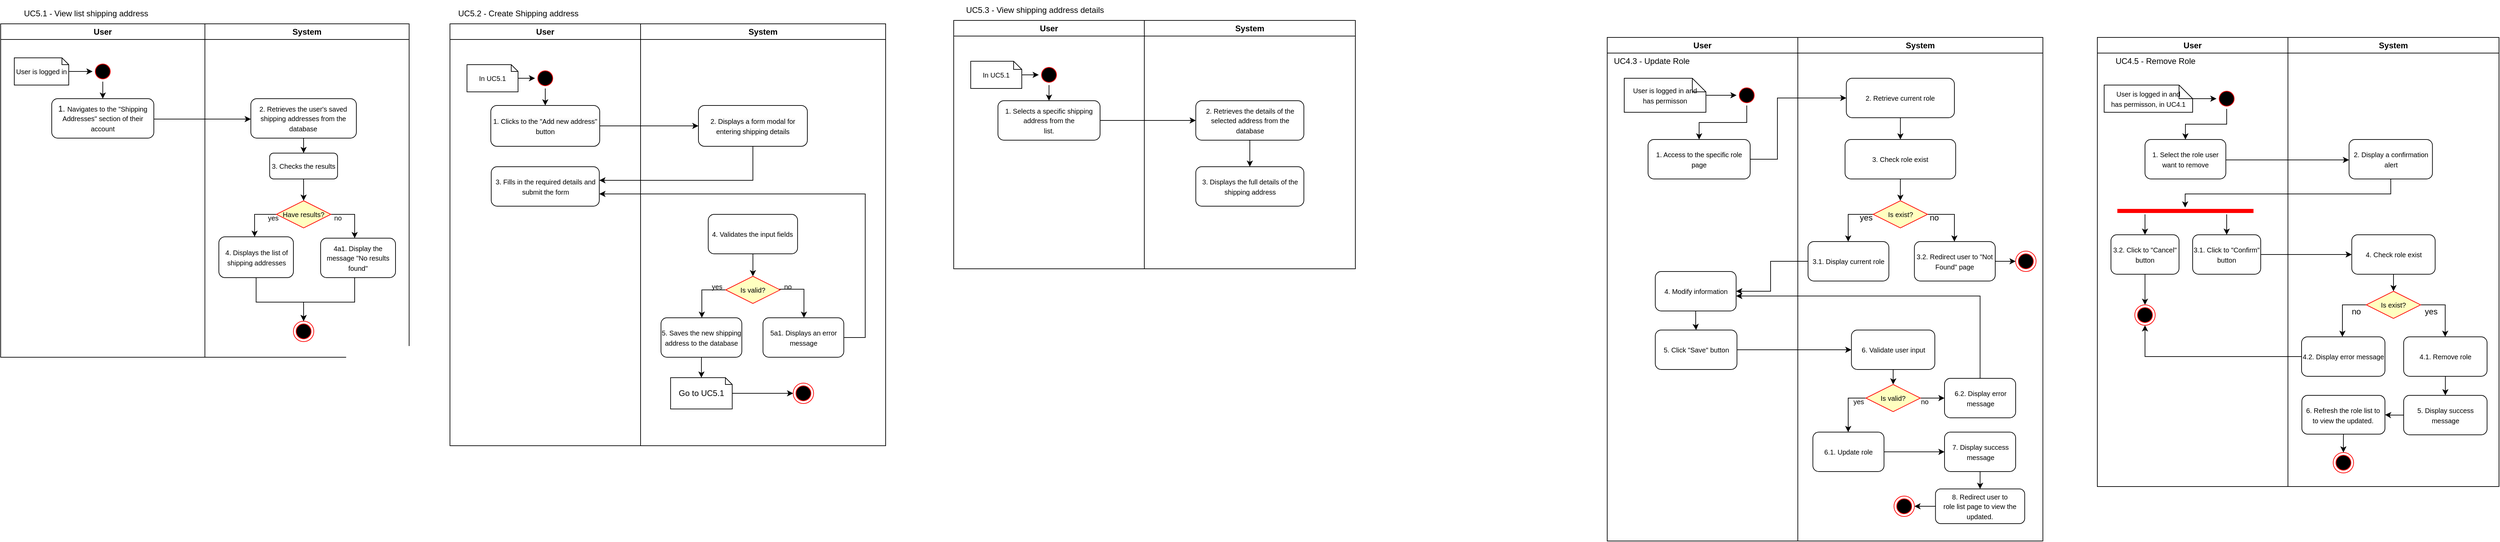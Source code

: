 <mxfile version="21.6.1" type="device">
  <diagram name="Page-1" id="e7e014a7-5840-1c2e-5031-d8a46d1fe8dd">
    <mxGraphModel dx="1727" dy="1010" grid="1" gridSize="10" guides="1" tooltips="1" connect="1" arrows="1" fold="1" page="1" pageScale="1" pageWidth="1169" pageHeight="826" background="none" math="0" shadow="0">
      <root>
        <mxCell id="0" />
        <mxCell id="1" parent="0" />
        <mxCell id="2" value="User" style="swimlane;whiteSpace=wrap;labelBackgroundColor=none;" parent="1" vertex="1">
          <mxGeometry x="20" y="40" width="300" height="490" as="geometry" />
        </mxCell>
        <mxCell id="q0-vvOxoMpotTMaAw7Id-45" value="" style="edgeStyle=orthogonalEdgeStyle;rounded=0;orthogonalLoop=1;jettySize=auto;html=1;" parent="2" source="5" target="q0-vvOxoMpotTMaAw7Id-51" edge="1">
          <mxGeometry relative="1" as="geometry">
            <mxPoint x="139.983" y="82" as="targetPoint" />
            <Array as="points" />
          </mxGeometry>
        </mxCell>
        <mxCell id="5" value="" style="ellipse;shape=startState;fillColor=#000000;strokeColor=#ff0000;" parent="2" vertex="1">
          <mxGeometry x="135" y="55" width="30" height="30" as="geometry" />
        </mxCell>
        <mxCell id="q0-vvOxoMpotTMaAw7Id-51" value="1.&amp;nbsp;&lt;span style=&quot;font-size: 10px;&quot;&gt;Navigates to the&amp;nbsp;&lt;/span&gt;&lt;span style=&quot;border-color: var(--border-color); font-size: 10px; background-color: initial; line-height: 10.7px; font-family: Arial, sans-serif;&quot;&gt;&quot;Shipping Addresses&quot;&amp;nbsp;&lt;/span&gt;&lt;span style=&quot;border-color: var(--border-color); font-size: 10px; background-color: initial; line-height: 10.7px; font-family: Arial, sans-serif;&quot;&gt;section&amp;nbsp;&lt;/span&gt;&lt;span style=&quot;border-color: var(--border-color); font-size: 10px; background-color: initial; line-height: 10.7px; font-family: Arial, sans-serif;&quot;&gt;of their account&lt;/span&gt;" style="rounded=1;whiteSpace=wrap;html=1;verticalAlign=middle;" parent="2" vertex="1">
          <mxGeometry x="75" y="110" width="150" height="58" as="geometry" />
        </mxCell>
        <mxCell id="bUwD3FaFitT1GLIlqr40-117" value="" style="edgeStyle=orthogonalEdgeStyle;rounded=0;orthogonalLoop=1;jettySize=auto;html=1;" parent="2" source="bUwD3FaFitT1GLIlqr40-116" target="5" edge="1">
          <mxGeometry relative="1" as="geometry" />
        </mxCell>
        <mxCell id="bUwD3FaFitT1GLIlqr40-116" value="&lt;font style=&quot;font-size: 10px;&quot;&gt;User is logged in&lt;/font&gt;" style="shape=note;size=10;whiteSpace=wrap;html=1;" parent="2" vertex="1">
          <mxGeometry x="20" y="50" width="80" height="40" as="geometry" />
        </mxCell>
        <mxCell id="3" value="System" style="swimlane;whiteSpace=wrap" parent="1" vertex="1">
          <mxGeometry x="320" y="40" width="300" height="490" as="geometry" />
        </mxCell>
        <mxCell id="q0-vvOxoMpotTMaAw7Id-52" value="&lt;font style=&quot;font-size: 10px;&quot;&gt;&lt;font style=&quot;font-size: 10px;&quot;&gt;2.&amp;nbsp;&lt;/font&gt;Retrieves the user&#39;s saved shipping addresses from the&lt;br/&gt;database&lt;/font&gt;" style="rounded=1;whiteSpace=wrap;html=1;verticalAlign=middle;" parent="3" vertex="1">
          <mxGeometry x="67.49" y="110" width="155" height="58" as="geometry" />
        </mxCell>
        <mxCell id="bUwD3FaFitT1GLIlqr40-51" style="edgeStyle=orthogonalEdgeStyle;rounded=0;orthogonalLoop=1;jettySize=auto;html=1;" parent="3" source="bUwD3FaFitT1GLIlqr40-50" target="21" edge="1">
          <mxGeometry relative="1" as="geometry" />
        </mxCell>
        <mxCell id="bUwD3FaFitT1GLIlqr40-50" value="&lt;font style=&quot;font-size: 10px;&quot;&gt;3. Checks the results&lt;/font&gt;" style="rounded=1;whiteSpace=wrap;html=1;verticalAlign=middle;" parent="3" vertex="1">
          <mxGeometry x="95.12" y="190" width="99.75" height="38" as="geometry" />
        </mxCell>
        <mxCell id="q0-vvOxoMpotTMaAw7Id-54" style="edgeStyle=orthogonalEdgeStyle;rounded=0;orthogonalLoop=1;jettySize=auto;html=1;" parent="3" source="q0-vvOxoMpotTMaAw7Id-52" target="bUwD3FaFitT1GLIlqr40-50" edge="1">
          <mxGeometry relative="1" as="geometry" />
        </mxCell>
        <mxCell id="bUwD3FaFitT1GLIlqr40-52" style="edgeStyle=orthogonalEdgeStyle;rounded=0;orthogonalLoop=1;jettySize=auto;html=1;" parent="3" source="21" target="q0-vvOxoMpotTMaAw7Id-57" edge="1">
          <mxGeometry relative="1" as="geometry">
            <Array as="points">
              <mxPoint x="73" y="280" />
            </Array>
          </mxGeometry>
        </mxCell>
        <mxCell id="bUwD3FaFitT1GLIlqr40-54" style="edgeStyle=orthogonalEdgeStyle;rounded=0;orthogonalLoop=1;jettySize=auto;html=1;" parent="3" source="21" target="q0-vvOxoMpotTMaAw7Id-58" edge="1">
          <mxGeometry relative="1" as="geometry">
            <Array as="points">
              <mxPoint x="220" y="280" />
            </Array>
          </mxGeometry>
        </mxCell>
        <mxCell id="21" value="Have results?" style="rhombus;fillColor=#ffffc0;strokeColor=#ff0000;whiteSpace=wrap;fontSize=10;" parent="3" vertex="1">
          <mxGeometry x="105" y="260" width="80" height="40" as="geometry" />
        </mxCell>
        <mxCell id="q0-vvOxoMpotTMaAw7Id-57" value="&lt;font style=&quot;font-size: 10px;&quot;&gt;4. D&lt;/font&gt;&lt;font style=&quot;font-size: 10px;&quot;&gt;isplays the list of shipping addresses&lt;/font&gt;" style="rounded=1;whiteSpace=wrap;html=1;verticalAlign=middle;" parent="3" vertex="1">
          <mxGeometry x="20.5" y="313" width="109.5" height="60" as="geometry" />
        </mxCell>
        <mxCell id="q0-vvOxoMpotTMaAw7Id-58" value="&lt;font style=&quot;font-size: 10px;&quot;&gt;4a1. Display the message &quot;No results found&quot;&lt;/font&gt;" style="rounded=1;whiteSpace=wrap;html=1;verticalAlign=middle;" parent="3" vertex="1">
          <mxGeometry x="170" y="315" width="110" height="58" as="geometry" />
        </mxCell>
        <mxCell id="q0-vvOxoMpotTMaAw7Id-59" value="" style="ellipse;html=1;shape=endState;fillColor=#000000;strokeColor=#ff0000;fontSize=10;" parent="3" vertex="1">
          <mxGeometry x="130" y="437" width="30" height="30" as="geometry" />
        </mxCell>
        <mxCell id="q0-vvOxoMpotTMaAw7Id-64" style="edgeStyle=orthogonalEdgeStyle;rounded=0;orthogonalLoop=1;jettySize=auto;html=1;" parent="3" source="q0-vvOxoMpotTMaAw7Id-57" target="q0-vvOxoMpotTMaAw7Id-59" edge="1">
          <mxGeometry relative="1" as="geometry">
            <Array as="points">
              <mxPoint x="75" y="409" />
              <mxPoint x="145" y="409" />
            </Array>
          </mxGeometry>
        </mxCell>
        <mxCell id="q0-vvOxoMpotTMaAw7Id-65" style="edgeStyle=orthogonalEdgeStyle;rounded=0;orthogonalLoop=1;jettySize=auto;html=1;" parent="3" source="q0-vvOxoMpotTMaAw7Id-58" target="q0-vvOxoMpotTMaAw7Id-59" edge="1">
          <mxGeometry relative="1" as="geometry">
            <Array as="points">
              <mxPoint x="220" y="409" />
              <mxPoint x="145" y="409" />
            </Array>
          </mxGeometry>
        </mxCell>
        <mxCell id="q0-vvOxoMpotTMaAw7Id-66" value="&lt;font size=&quot;1&quot;&gt;yes&lt;/font&gt;" style="text;html=1;align=center;verticalAlign=middle;resizable=0;points=[];autosize=1;strokeColor=none;fillColor=none;" parent="3" vertex="1">
          <mxGeometry x="80" y="270" width="40" height="30" as="geometry" />
        </mxCell>
        <mxCell id="q0-vvOxoMpotTMaAw7Id-67" value="&lt;font size=&quot;1&quot;&gt;no&lt;/font&gt;" style="text;html=1;align=center;verticalAlign=middle;resizable=0;points=[];autosize=1;strokeColor=none;fillColor=none;" parent="3" vertex="1">
          <mxGeometry x="180" y="270" width="30" height="30" as="geometry" />
        </mxCell>
        <mxCell id="q0-vvOxoMpotTMaAw7Id-49" style="edgeStyle=orthogonalEdgeStyle;rounded=0;orthogonalLoop=1;jettySize=auto;html=1;" parent="1" source="q0-vvOxoMpotTMaAw7Id-51" target="q0-vvOxoMpotTMaAw7Id-52" edge="1">
          <mxGeometry relative="1" as="geometry">
            <mxPoint x="244.5" y="147" as="sourcePoint" />
            <mxPoint x="396" y="171" as="targetPoint" />
            <Array as="points">
              <mxPoint x="330" y="180" />
              <mxPoint x="330" y="180" />
            </Array>
          </mxGeometry>
        </mxCell>
        <mxCell id="bUwD3FaFitT1GLIlqr40-22" value="User" style="swimlane;whiteSpace=wrap;labelBackgroundColor=none;" parent="1" vertex="1">
          <mxGeometry x="2380" y="60" width="280" height="740" as="geometry" />
        </mxCell>
        <mxCell id="bUwD3FaFitT1GLIlqr40-23" value="" style="edgeStyle=orthogonalEdgeStyle;rounded=0;orthogonalLoop=1;jettySize=auto;html=1;" parent="bUwD3FaFitT1GLIlqr40-22" source="bUwD3FaFitT1GLIlqr40-24" target="bUwD3FaFitT1GLIlqr40-25" edge="1">
          <mxGeometry relative="1" as="geometry">
            <mxPoint x="139.983" y="82" as="targetPoint" />
            <Array as="points" />
          </mxGeometry>
        </mxCell>
        <mxCell id="bUwD3FaFitT1GLIlqr40-24" value="" style="ellipse;shape=startState;fillColor=#000000;strokeColor=#ff0000;" parent="bUwD3FaFitT1GLIlqr40-22" vertex="1">
          <mxGeometry x="190" y="70" width="30" height="30" as="geometry" />
        </mxCell>
        <mxCell id="bUwD3FaFitT1GLIlqr40-25" value="&lt;span style=&quot;color: rgb(0, 0, 0); font-family: Helvetica; font-size: 10px; font-style: normal; font-variant-ligatures: normal; font-variant-caps: normal; font-weight: 400; letter-spacing: normal; orphans: 2; text-align: center; text-indent: 0px; text-transform: none; widows: 2; word-spacing: 0px; -webkit-text-stroke-width: 0px; background-color: rgb(251, 251, 251); text-decoration-thickness: initial; text-decoration-style: initial; text-decoration-color: initial; float: none; display: inline !important;&quot;&gt;1. Access to the specific role page&lt;/span&gt;" style="rounded=1;whiteSpace=wrap;html=1;verticalAlign=middle;" parent="bUwD3FaFitT1GLIlqr40-22" vertex="1">
          <mxGeometry x="60" y="150" width="150" height="58" as="geometry" />
        </mxCell>
        <mxCell id="bUwD3FaFitT1GLIlqr40-43" value="&lt;font style=&quot;font-size: 10px;&quot;&gt;5. Click &quot;Save&quot; button&lt;/font&gt;" style="rounded=1;whiteSpace=wrap;html=1;verticalAlign=middle;" parent="bUwD3FaFitT1GLIlqr40-22" vertex="1">
          <mxGeometry x="70.62" y="430" width="120" height="58" as="geometry" />
        </mxCell>
        <mxCell id="bUwD3FaFitT1GLIlqr40-112" value="UC4.3 - Update Role" style="text;html=1;align=center;verticalAlign=middle;resizable=0;points=[];autosize=1;strokeColor=none;fillColor=none;" parent="bUwD3FaFitT1GLIlqr40-22" vertex="1">
          <mxGeometry y="20" width="130" height="30" as="geometry" />
        </mxCell>
        <mxCell id="bUwD3FaFitT1GLIlqr40-113" value="" style="edgeStyle=orthogonalEdgeStyle;rounded=0;orthogonalLoop=1;jettySize=auto;html=1;" parent="bUwD3FaFitT1GLIlqr40-22" source="bUwD3FaFitT1GLIlqr40-111" target="bUwD3FaFitT1GLIlqr40-24" edge="1">
          <mxGeometry relative="1" as="geometry" />
        </mxCell>
        <mxCell id="bUwD3FaFitT1GLIlqr40-111" value="&lt;font style=&quot;font-size: 10px;&quot;&gt;User is logged in and &lt;br&gt;has permisson&lt;/font&gt;" style="shape=note;size=20;whiteSpace=wrap;html=1;" parent="bUwD3FaFitT1GLIlqr40-22" vertex="1">
          <mxGeometry x="25" y="60" width="120" height="50" as="geometry" />
        </mxCell>
        <mxCell id="bUwD3FaFitT1GLIlqr40-41" value="&lt;font style=&quot;font-size: 10px;&quot;&gt;4. Modify information&lt;/font&gt;" style="rounded=1;whiteSpace=wrap;html=1;verticalAlign=middle;" parent="bUwD3FaFitT1GLIlqr40-22" vertex="1">
          <mxGeometry x="70.62" y="344" width="118.75" height="58" as="geometry" />
        </mxCell>
        <mxCell id="bUwD3FaFitT1GLIlqr40-44" style="edgeStyle=orthogonalEdgeStyle;rounded=0;orthogonalLoop=1;jettySize=auto;html=1;" parent="bUwD3FaFitT1GLIlqr40-22" source="bUwD3FaFitT1GLIlqr40-41" target="bUwD3FaFitT1GLIlqr40-43" edge="1">
          <mxGeometry relative="1" as="geometry" />
        </mxCell>
        <mxCell id="bUwD3FaFitT1GLIlqr40-27" value="System" style="swimlane;whiteSpace=wrap" parent="1" vertex="1">
          <mxGeometry x="2660" y="60" width="360" height="740" as="geometry" />
        </mxCell>
        <mxCell id="pSkTOcKnXI5YWZAtx5D0-23" value="" style="edgeStyle=orthogonalEdgeStyle;rounded=0;orthogonalLoop=1;jettySize=auto;html=1;" parent="bUwD3FaFitT1GLIlqr40-27" source="bUwD3FaFitT1GLIlqr40-32" target="pSkTOcKnXI5YWZAtx5D0-22" edge="1">
          <mxGeometry relative="1" as="geometry" />
        </mxCell>
        <mxCell id="bUwD3FaFitT1GLIlqr40-32" value="&lt;font style=&quot;font-size: 10px;&quot;&gt;2. Retrieve current role&lt;/font&gt;" style="rounded=1;whiteSpace=wrap;html=1;verticalAlign=middle;" parent="bUwD3FaFitT1GLIlqr40-27" vertex="1">
          <mxGeometry x="71.25" y="60" width="158.75" height="58" as="geometry" />
        </mxCell>
        <mxCell id="bUwD3FaFitT1GLIlqr40-48" style="edgeStyle=orthogonalEdgeStyle;rounded=0;orthogonalLoop=1;jettySize=auto;html=1;" parent="bUwD3FaFitT1GLIlqr40-27" source="bUwD3FaFitT1GLIlqr40-45" target="bUwD3FaFitT1GLIlqr40-46" edge="1">
          <mxGeometry relative="1" as="geometry" />
        </mxCell>
        <mxCell id="bUwD3FaFitT1GLIlqr40-45" value="&lt;font style=&quot;font-size: 10px;&quot;&gt;6. Validate user input&lt;/font&gt;" style="rounded=1;whiteSpace=wrap;html=1;verticalAlign=middle;" parent="bUwD3FaFitT1GLIlqr40-27" vertex="1">
          <mxGeometry x="78.75" y="430" width="122.5" height="58" as="geometry" />
        </mxCell>
        <mxCell id="pSkTOcKnXI5YWZAtx5D0-37" style="edgeStyle=orthogonalEdgeStyle;rounded=0;orthogonalLoop=1;jettySize=auto;html=1;" parent="bUwD3FaFitT1GLIlqr40-27" source="bUwD3FaFitT1GLIlqr40-46" target="bUwD3FaFitT1GLIlqr40-49" edge="1">
          <mxGeometry relative="1" as="geometry">
            <Array as="points">
              <mxPoint x="74" y="530" />
            </Array>
          </mxGeometry>
        </mxCell>
        <mxCell id="pSkTOcKnXI5YWZAtx5D0-38" style="edgeStyle=orthogonalEdgeStyle;rounded=0;orthogonalLoop=1;jettySize=auto;html=1;" parent="bUwD3FaFitT1GLIlqr40-27" source="bUwD3FaFitT1GLIlqr40-46" target="bUwD3FaFitT1GLIlqr40-56" edge="1">
          <mxGeometry relative="1" as="geometry">
            <Array as="points">
              <mxPoint x="217" y="530" />
            </Array>
          </mxGeometry>
        </mxCell>
        <mxCell id="bUwD3FaFitT1GLIlqr40-46" value="Is valid?" style="rhombus;fillColor=#ffffc0;strokeColor=#ff0000;whiteSpace=wrap;fontSize=10;" parent="bUwD3FaFitT1GLIlqr40-27" vertex="1">
          <mxGeometry x="100" y="510" width="80" height="40" as="geometry" />
        </mxCell>
        <mxCell id="bUwD3FaFitT1GLIlqr40-61" style="edgeStyle=orthogonalEdgeStyle;rounded=0;orthogonalLoop=1;jettySize=auto;html=1;" parent="bUwD3FaFitT1GLIlqr40-27" source="bUwD3FaFitT1GLIlqr40-49" target="bUwD3FaFitT1GLIlqr40-60" edge="1">
          <mxGeometry relative="1" as="geometry" />
        </mxCell>
        <mxCell id="bUwD3FaFitT1GLIlqr40-49" value="&lt;font style=&quot;font-size: 10px;&quot;&gt;6.1. Update role&lt;/font&gt;" style="rounded=1;whiteSpace=wrap;html=1;verticalAlign=middle;" parent="bUwD3FaFitT1GLIlqr40-27" vertex="1">
          <mxGeometry x="22.12" y="580" width="104.5" height="58" as="geometry" />
        </mxCell>
        <mxCell id="bUwD3FaFitT1GLIlqr40-56" value="&lt;font style=&quot;font-size: 10px;&quot;&gt;6.2. Display error message&lt;/font&gt;" style="rounded=1;whiteSpace=wrap;html=1;verticalAlign=middle;" parent="bUwD3FaFitT1GLIlqr40-27" vertex="1">
          <mxGeometry x="215.5" y="501" width="104.5" height="58" as="geometry" />
        </mxCell>
        <mxCell id="iPqSwQI-IjeFykvfGZ3u-22" style="edgeStyle=orthogonalEdgeStyle;rounded=0;orthogonalLoop=1;jettySize=auto;html=1;" parent="bUwD3FaFitT1GLIlqr40-27" source="bUwD3FaFitT1GLIlqr40-60" target="o9m2JSJ_p1T-de3YFM-d-24" edge="1">
          <mxGeometry relative="1" as="geometry" />
        </mxCell>
        <mxCell id="bUwD3FaFitT1GLIlqr40-60" value="&lt;font style=&quot;font-size: 10px;&quot;&gt;7. Display success message&lt;/font&gt;" style="rounded=1;whiteSpace=wrap;html=1;verticalAlign=middle;" parent="bUwD3FaFitT1GLIlqr40-27" vertex="1">
          <mxGeometry x="215.5" y="580" width="104.5" height="58" as="geometry" />
        </mxCell>
        <mxCell id="bUwD3FaFitT1GLIlqr40-37" value="" style="ellipse;html=1;shape=endState;fillColor=#000000;strokeColor=#ff0000;fontSize=10;" parent="bUwD3FaFitT1GLIlqr40-27" vertex="1">
          <mxGeometry x="141.25" y="674" width="30" height="30" as="geometry" />
        </mxCell>
        <mxCell id="bUwD3FaFitT1GLIlqr40-114" value="&lt;font size=&quot;1&quot;&gt;yes&lt;/font&gt;" style="text;html=1;align=center;verticalAlign=middle;resizable=0;points=[];autosize=1;strokeColor=none;fillColor=none;" parent="bUwD3FaFitT1GLIlqr40-27" vertex="1">
          <mxGeometry x="69.37" y="520" width="40" height="30" as="geometry" />
        </mxCell>
        <mxCell id="bUwD3FaFitT1GLIlqr40-115" value="&lt;font size=&quot;1&quot;&gt;no&lt;/font&gt;" style="text;html=1;align=center;verticalAlign=middle;resizable=0;points=[];autosize=1;strokeColor=none;fillColor=none;" parent="bUwD3FaFitT1GLIlqr40-27" vertex="1">
          <mxGeometry x="171.25" y="520" width="30" height="30" as="geometry" />
        </mxCell>
        <mxCell id="pSkTOcKnXI5YWZAtx5D0-27" value="" style="edgeStyle=orthogonalEdgeStyle;rounded=0;orthogonalLoop=1;jettySize=auto;html=1;" parent="bUwD3FaFitT1GLIlqr40-27" source="pSkTOcKnXI5YWZAtx5D0-22" target="pSkTOcKnXI5YWZAtx5D0-26" edge="1">
          <mxGeometry relative="1" as="geometry" />
        </mxCell>
        <mxCell id="pSkTOcKnXI5YWZAtx5D0-22" value="&lt;font style=&quot;font-size: 10px;&quot;&gt;3. Check role exist&lt;/font&gt;" style="rounded=1;whiteSpace=wrap;html=1;verticalAlign=middle;" parent="bUwD3FaFitT1GLIlqr40-27" vertex="1">
          <mxGeometry x="69.37" y="150" width="162.5" height="58" as="geometry" />
        </mxCell>
        <mxCell id="pSkTOcKnXI5YWZAtx5D0-30" style="edgeStyle=orthogonalEdgeStyle;rounded=0;orthogonalLoop=1;jettySize=auto;html=1;" parent="bUwD3FaFitT1GLIlqr40-27" source="pSkTOcKnXI5YWZAtx5D0-26" target="pSkTOcKnXI5YWZAtx5D0-28" edge="1">
          <mxGeometry relative="1" as="geometry">
            <Array as="points">
              <mxPoint x="74" y="260" />
            </Array>
          </mxGeometry>
        </mxCell>
        <mxCell id="pSkTOcKnXI5YWZAtx5D0-31" style="edgeStyle=orthogonalEdgeStyle;rounded=0;orthogonalLoop=1;jettySize=auto;html=1;" parent="bUwD3FaFitT1GLIlqr40-27" source="pSkTOcKnXI5YWZAtx5D0-26" target="pSkTOcKnXI5YWZAtx5D0-29" edge="1">
          <mxGeometry relative="1" as="geometry">
            <Array as="points">
              <mxPoint x="230" y="260" />
            </Array>
          </mxGeometry>
        </mxCell>
        <mxCell id="pSkTOcKnXI5YWZAtx5D0-26" value="Is exist?" style="rhombus;fillColor=#ffffc0;strokeColor=#ff0000;whiteSpace=wrap;fontSize=10;" parent="bUwD3FaFitT1GLIlqr40-27" vertex="1">
          <mxGeometry x="110.62" y="240" width="80" height="40" as="geometry" />
        </mxCell>
        <mxCell id="pSkTOcKnXI5YWZAtx5D0-28" value="&lt;font style=&quot;font-size: 10px;&quot;&gt;3.1. Display current role&lt;/font&gt;" style="rounded=1;whiteSpace=wrap;html=1;verticalAlign=middle;" parent="bUwD3FaFitT1GLIlqr40-27" vertex="1">
          <mxGeometry x="15" y="300" width="118.75" height="58" as="geometry" />
        </mxCell>
        <mxCell id="pSkTOcKnXI5YWZAtx5D0-40" value="" style="edgeStyle=orthogonalEdgeStyle;rounded=0;orthogonalLoop=1;jettySize=auto;html=1;" parent="bUwD3FaFitT1GLIlqr40-27" source="pSkTOcKnXI5YWZAtx5D0-29" target="pSkTOcKnXI5YWZAtx5D0-39" edge="1">
          <mxGeometry relative="1" as="geometry" />
        </mxCell>
        <mxCell id="pSkTOcKnXI5YWZAtx5D0-29" value="&lt;font style=&quot;font-size: 10px;&quot;&gt;3.2. Redirect user to &quot;Not Found&quot; page&lt;/font&gt;" style="rounded=1;whiteSpace=wrap;html=1;verticalAlign=middle;" parent="bUwD3FaFitT1GLIlqr40-27" vertex="1">
          <mxGeometry x="171.25" y="300" width="118.75" height="58" as="geometry" />
        </mxCell>
        <mxCell id="pSkTOcKnXI5YWZAtx5D0-32" value="yes" style="text;html=1;align=center;verticalAlign=middle;resizable=0;points=[];autosize=1;strokeColor=none;fillColor=none;" parent="bUwD3FaFitT1GLIlqr40-27" vertex="1">
          <mxGeometry x="79.5" y="250" width="40" height="30" as="geometry" />
        </mxCell>
        <mxCell id="pSkTOcKnXI5YWZAtx5D0-33" value="no" style="text;html=1;align=center;verticalAlign=middle;resizable=0;points=[];autosize=1;strokeColor=none;fillColor=none;" parent="bUwD3FaFitT1GLIlqr40-27" vertex="1">
          <mxGeometry x="180" y="250" width="40" height="30" as="geometry" />
        </mxCell>
        <mxCell id="pSkTOcKnXI5YWZAtx5D0-39" value="" style="ellipse;html=1;shape=endState;fillColor=#000000;strokeColor=#ff0000;fontSize=10;" parent="bUwD3FaFitT1GLIlqr40-27" vertex="1">
          <mxGeometry x="320" y="314" width="30" height="30" as="geometry" />
        </mxCell>
        <mxCell id="o9m2JSJ_p1T-de3YFM-d-25" value="" style="edgeStyle=orthogonalEdgeStyle;rounded=0;orthogonalLoop=1;jettySize=auto;html=1;" parent="bUwD3FaFitT1GLIlqr40-27" source="o9m2JSJ_p1T-de3YFM-d-24" target="bUwD3FaFitT1GLIlqr40-37" edge="1">
          <mxGeometry relative="1" as="geometry" />
        </mxCell>
        <mxCell id="o9m2JSJ_p1T-de3YFM-d-24" value="&lt;font style=&quot;font-size: 10px;&quot;&gt;8. Redirect user to&lt;br&gt;role list page to view the updated.&lt;/font&gt;" style="rounded=1;whiteSpace=wrap;html=1;verticalAlign=middle;" parent="bUwD3FaFitT1GLIlqr40-27" vertex="1">
          <mxGeometry x="202.22" y="663.5" width="131.06" height="51" as="geometry" />
        </mxCell>
        <mxCell id="bUwD3FaFitT1GLIlqr40-40" style="edgeStyle=orthogonalEdgeStyle;rounded=0;orthogonalLoop=1;jettySize=auto;html=1;" parent="1" source="bUwD3FaFitT1GLIlqr40-25" target="bUwD3FaFitT1GLIlqr40-32" edge="1">
          <mxGeometry relative="1" as="geometry">
            <mxPoint x="2584.5" y="167" as="sourcePoint" />
            <mxPoint x="2736" y="191" as="targetPoint" />
            <Array as="points">
              <mxPoint x="2630" y="239" />
              <mxPoint x="2630" y="149" />
            </Array>
          </mxGeometry>
        </mxCell>
        <mxCell id="bUwD3FaFitT1GLIlqr40-47" style="edgeStyle=orthogonalEdgeStyle;rounded=0;orthogonalLoop=1;jettySize=auto;html=1;" parent="1" source="bUwD3FaFitT1GLIlqr40-43" target="bUwD3FaFitT1GLIlqr40-45" edge="1">
          <mxGeometry relative="1" as="geometry" />
        </mxCell>
        <mxCell id="bUwD3FaFitT1GLIlqr40-59" style="edgeStyle=orthogonalEdgeStyle;rounded=0;orthogonalLoop=1;jettySize=auto;html=1;" parent="1" source="bUwD3FaFitT1GLIlqr40-56" target="bUwD3FaFitT1GLIlqr40-41" edge="1">
          <mxGeometry relative="1" as="geometry">
            <Array as="points">
              <mxPoint x="2928" y="440" />
            </Array>
          </mxGeometry>
        </mxCell>
        <mxCell id="pSkTOcKnXI5YWZAtx5D0-36" style="edgeStyle=orthogonalEdgeStyle;rounded=0;orthogonalLoop=1;jettySize=auto;html=1;" parent="1" source="pSkTOcKnXI5YWZAtx5D0-28" target="bUwD3FaFitT1GLIlqr40-41" edge="1">
          <mxGeometry relative="1" as="geometry">
            <Array as="points">
              <mxPoint x="2620" y="389" />
              <mxPoint x="2620" y="433" />
            </Array>
          </mxGeometry>
        </mxCell>
        <mxCell id="iPqSwQI-IjeFykvfGZ3u-23" value="User" style="swimlane;whiteSpace=wrap;labelBackgroundColor=none;" parent="1" vertex="1">
          <mxGeometry x="680" y="40" width="280" height="620" as="geometry" />
        </mxCell>
        <mxCell id="iPqSwQI-IjeFykvfGZ3u-24" value="" style="edgeStyle=orthogonalEdgeStyle;rounded=0;orthogonalLoop=1;jettySize=auto;html=1;" parent="iPqSwQI-IjeFykvfGZ3u-23" source="iPqSwQI-IjeFykvfGZ3u-25" target="iPqSwQI-IjeFykvfGZ3u-26" edge="1">
          <mxGeometry relative="1" as="geometry">
            <mxPoint x="139.983" y="82" as="targetPoint" />
            <Array as="points" />
          </mxGeometry>
        </mxCell>
        <mxCell id="iPqSwQI-IjeFykvfGZ3u-25" value="" style="ellipse;shape=startState;fillColor=#000000;strokeColor=#ff0000;" parent="iPqSwQI-IjeFykvfGZ3u-23" vertex="1">
          <mxGeometry x="125" y="65" width="30" height="30" as="geometry" />
        </mxCell>
        <mxCell id="iPqSwQI-IjeFykvfGZ3u-26" value="&lt;span style=&quot;color: rgb(0, 0, 0); font-family: Helvetica; font-size: 10px; font-style: normal; font-variant-ligatures: normal; font-variant-caps: normal; font-weight: 400; letter-spacing: normal; orphans: 2; text-align: center; text-indent: 0px; text-transform: none; widows: 2; word-spacing: 0px; -webkit-text-stroke-width: 0px; background-color: rgb(251, 251, 251); text-decoration-thickness: initial; text-decoration-style: initial; text-decoration-color: initial; float: none; display: inline !important;&quot;&gt;1. Clicks to the &quot;Add new address&quot; button&lt;/span&gt;" style="rounded=1;whiteSpace=wrap;html=1;verticalAlign=middle;" parent="iPqSwQI-IjeFykvfGZ3u-23" vertex="1">
          <mxGeometry x="60" y="120" width="160" height="60" as="geometry" />
        </mxCell>
        <mxCell id="iPqSwQI-IjeFykvfGZ3u-29" value="" style="edgeStyle=orthogonalEdgeStyle;rounded=0;orthogonalLoop=1;jettySize=auto;html=1;" parent="iPqSwQI-IjeFykvfGZ3u-23" source="iPqSwQI-IjeFykvfGZ3u-30" target="iPqSwQI-IjeFykvfGZ3u-25" edge="1">
          <mxGeometry relative="1" as="geometry" />
        </mxCell>
        <mxCell id="iPqSwQI-IjeFykvfGZ3u-30" value="&lt;span style=&quot;font-size: 10px;&quot;&gt;In UC5.1&lt;/span&gt;" style="shape=note;size=10;whiteSpace=wrap;html=1;" parent="iPqSwQI-IjeFykvfGZ3u-23" vertex="1">
          <mxGeometry x="25" y="60" width="75" height="40" as="geometry" />
        </mxCell>
        <mxCell id="iPqSwQI-IjeFykvfGZ3u-64" value="&lt;font style=&quot;font-size: 10px;&quot;&gt;3. Fills in the required details and submit the form&lt;/font&gt;" style="rounded=1;whiteSpace=wrap;html=1;verticalAlign=middle;" parent="iPqSwQI-IjeFykvfGZ3u-23" vertex="1">
          <mxGeometry x="60.62" y="210" width="158.75" height="58" as="geometry" />
        </mxCell>
        <mxCell id="iPqSwQI-IjeFykvfGZ3u-33" value="System" style="swimlane;whiteSpace=wrap" parent="1" vertex="1">
          <mxGeometry x="960" y="40" width="360" height="620" as="geometry" />
        </mxCell>
        <mxCell id="iPqSwQI-IjeFykvfGZ3u-49" value="" style="edgeStyle=orthogonalEdgeStyle;rounded=0;orthogonalLoop=1;jettySize=auto;html=1;" parent="iPqSwQI-IjeFykvfGZ3u-33" source="iPqSwQI-IjeFykvfGZ3u-50" target="iPqSwQI-IjeFykvfGZ3u-53" edge="1">
          <mxGeometry relative="1" as="geometry" />
        </mxCell>
        <mxCell id="iPqSwQI-IjeFykvfGZ3u-50" value="&lt;font style=&quot;font-size: 10px;&quot;&gt;4. Validates the input fields&lt;/font&gt;" style="rounded=1;whiteSpace=wrap;html=1;verticalAlign=middle;" parent="iPqSwQI-IjeFykvfGZ3u-33" vertex="1">
          <mxGeometry x="99.38" y="280" width="131.25" height="58" as="geometry" />
        </mxCell>
        <mxCell id="iPqSwQI-IjeFykvfGZ3u-70" style="edgeStyle=orthogonalEdgeStyle;rounded=0;orthogonalLoop=1;jettySize=auto;html=1;" parent="iPqSwQI-IjeFykvfGZ3u-33" source="iPqSwQI-IjeFykvfGZ3u-53" target="iPqSwQI-IjeFykvfGZ3u-54" edge="1">
          <mxGeometry relative="1" as="geometry">
            <Array as="points">
              <mxPoint x="90" y="391" />
            </Array>
          </mxGeometry>
        </mxCell>
        <mxCell id="iPqSwQI-IjeFykvfGZ3u-71" style="edgeStyle=orthogonalEdgeStyle;rounded=0;orthogonalLoop=1;jettySize=auto;html=1;" parent="iPqSwQI-IjeFykvfGZ3u-33" source="iPqSwQI-IjeFykvfGZ3u-53" target="BHnC1OhtowhQ940Z4q_H-25" edge="1">
          <mxGeometry relative="1" as="geometry">
            <Array as="points">
              <mxPoint x="240" y="390" />
            </Array>
            <mxPoint x="280" y="380" as="targetPoint" />
          </mxGeometry>
        </mxCell>
        <mxCell id="iPqSwQI-IjeFykvfGZ3u-53" value="Is valid?" style="rhombus;fillColor=#ffffc0;strokeColor=#ff0000;whiteSpace=wrap;fontSize=10;" parent="iPqSwQI-IjeFykvfGZ3u-33" vertex="1">
          <mxGeometry x="125" y="371" width="80" height="40" as="geometry" />
        </mxCell>
        <mxCell id="BHnC1OhtowhQ940Z4q_H-72" value="" style="edgeStyle=orthogonalEdgeStyle;rounded=0;orthogonalLoop=1;jettySize=auto;html=1;" edge="1" parent="iPqSwQI-IjeFykvfGZ3u-33" source="iPqSwQI-IjeFykvfGZ3u-54" target="BHnC1OhtowhQ940Z4q_H-74">
          <mxGeometry relative="1" as="geometry">
            <mxPoint x="89.375" y="530" as="targetPoint" />
          </mxGeometry>
        </mxCell>
        <mxCell id="iPqSwQI-IjeFykvfGZ3u-54" value="&lt;font style=&quot;font-size: 10px;&quot;&gt;5. Saves the new shipping address to the database&lt;/font&gt;" style="rounded=1;whiteSpace=wrap;html=1;verticalAlign=middle;" parent="iPqSwQI-IjeFykvfGZ3u-33" vertex="1">
          <mxGeometry x="30" y="432" width="118.75" height="58" as="geometry" />
        </mxCell>
        <mxCell id="iPqSwQI-IjeFykvfGZ3u-57" value="&lt;font style=&quot;font-size: 10px;&quot;&gt;yes&lt;/font&gt;" style="text;html=1;align=center;verticalAlign=middle;resizable=0;points=[];autosize=1;strokeColor=none;fillColor=none;" parent="iPqSwQI-IjeFykvfGZ3u-33" vertex="1">
          <mxGeometry x="91.62" y="371" width="40" height="30" as="geometry" />
        </mxCell>
        <mxCell id="o9m2JSJ_p1T-de3YFM-d-22" value="" style="ellipse;html=1;shape=endState;fillColor=#000000;strokeColor=#ff0000;fontSize=10;" parent="iPqSwQI-IjeFykvfGZ3u-33" vertex="1">
          <mxGeometry x="224.2" y="528" width="30" height="30" as="geometry" />
        </mxCell>
        <mxCell id="BHnC1OhtowhQ940Z4q_H-22" value="&lt;span style=&quot;color: rgb(0, 0, 0); font-family: Helvetica; font-size: 10px; font-style: normal; font-variant-ligatures: normal; font-variant-caps: normal; font-weight: 400; letter-spacing: normal; orphans: 2; text-align: center; text-indent: 0px; text-transform: none; widows: 2; word-spacing: 0px; -webkit-text-stroke-width: 0px; background-color: rgb(251, 251, 251); text-decoration-thickness: initial; text-decoration-style: initial; text-decoration-color: initial; float: none; display: inline !important;&quot;&gt;2. Displays a form modal for entering shipping details&lt;/span&gt;" style="rounded=1;whiteSpace=wrap;html=1;verticalAlign=middle;" vertex="1" parent="iPqSwQI-IjeFykvfGZ3u-33">
          <mxGeometry x="85" y="120" width="160" height="60" as="geometry" />
        </mxCell>
        <mxCell id="BHnC1OhtowhQ940Z4q_H-25" value="&lt;font style=&quot;font-size: 10px;&quot;&gt;5a1. Displays an error message&lt;/font&gt;" style="rounded=1;whiteSpace=wrap;html=1;verticalAlign=middle;" vertex="1" parent="iPqSwQI-IjeFykvfGZ3u-33">
          <mxGeometry x="179.82" y="432" width="118.75" height="58" as="geometry" />
        </mxCell>
        <mxCell id="iPqSwQI-IjeFykvfGZ3u-58" value="&lt;font style=&quot;font-size: 10px;&quot;&gt;no&lt;/font&gt;" style="text;html=1;align=center;verticalAlign=middle;resizable=0;points=[];autosize=1;strokeColor=none;fillColor=none;" parent="iPqSwQI-IjeFykvfGZ3u-33" vertex="1">
          <mxGeometry x="200.63" y="371" width="30" height="30" as="geometry" />
        </mxCell>
        <mxCell id="BHnC1OhtowhQ940Z4q_H-74" value="Go to UC5.1" style="shape=note;size=10;whiteSpace=wrap;html=1;" vertex="1" parent="iPqSwQI-IjeFykvfGZ3u-33">
          <mxGeometry x="44.11" y="520" width="90.53" height="46" as="geometry" />
        </mxCell>
        <mxCell id="BHnC1OhtowhQ940Z4q_H-73" value="" style="edgeStyle=orthogonalEdgeStyle;rounded=0;orthogonalLoop=1;jettySize=auto;html=1;" edge="1" parent="iPqSwQI-IjeFykvfGZ3u-33" source="BHnC1OhtowhQ940Z4q_H-74" target="o9m2JSJ_p1T-de3YFM-d-22">
          <mxGeometry relative="1" as="geometry">
            <mxPoint x="138.57" y="555.034" as="sourcePoint" />
          </mxGeometry>
        </mxCell>
        <mxCell id="iPqSwQI-IjeFykvfGZ3u-77" value="User" style="swimlane;whiteSpace=wrap;labelBackgroundColor=none;" parent="1" vertex="1">
          <mxGeometry x="3100" y="60" width="280" height="660" as="geometry" />
        </mxCell>
        <mxCell id="iPqSwQI-IjeFykvfGZ3u-78" value="" style="edgeStyle=orthogonalEdgeStyle;rounded=0;orthogonalLoop=1;jettySize=auto;html=1;" parent="iPqSwQI-IjeFykvfGZ3u-77" source="iPqSwQI-IjeFykvfGZ3u-79" target="iPqSwQI-IjeFykvfGZ3u-80" edge="1">
          <mxGeometry relative="1" as="geometry">
            <mxPoint x="140" y="82" as="targetPoint" />
            <Array as="points" />
          </mxGeometry>
        </mxCell>
        <mxCell id="iPqSwQI-IjeFykvfGZ3u-79" value="" style="ellipse;shape=startState;fillColor=#000000;strokeColor=#ff0000;" parent="iPqSwQI-IjeFykvfGZ3u-77" vertex="1">
          <mxGeometry x="175" y="75" width="30" height="30" as="geometry" />
        </mxCell>
        <mxCell id="iPqSwQI-IjeFykvfGZ3u-80" value="&lt;font style=&quot;font-size: 10px;&quot;&gt;1. Select the role user want to remove&lt;/font&gt;" style="rounded=1;whiteSpace=wrap;html=1;verticalAlign=middle;" parent="iPqSwQI-IjeFykvfGZ3u-77" vertex="1">
          <mxGeometry x="70" y="150" width="118.75" height="58" as="geometry" />
        </mxCell>
        <mxCell id="iPqSwQI-IjeFykvfGZ3u-81" value="" style="edgeStyle=orthogonalEdgeStyle;rounded=0;orthogonalLoop=1;jettySize=auto;html=1;" parent="iPqSwQI-IjeFykvfGZ3u-77" source="iPqSwQI-IjeFykvfGZ3u-82" target="iPqSwQI-IjeFykvfGZ3u-79" edge="1">
          <mxGeometry relative="1" as="geometry" />
        </mxCell>
        <mxCell id="iPqSwQI-IjeFykvfGZ3u-82" value="&lt;font style=&quot;font-size: 10px;&quot;&gt;User is logged in and&lt;br style=&quot;border-color: var(--border-color);&quot;&gt;has permisson, in UC4.1&lt;br&gt;&lt;/font&gt;" style="shape=note;size=20;whiteSpace=wrap;html=1;" parent="iPqSwQI-IjeFykvfGZ3u-77" vertex="1">
          <mxGeometry x="10" y="70" width="130" height="40" as="geometry" />
        </mxCell>
        <mxCell id="iPqSwQI-IjeFykvfGZ3u-83" value="UC4.5 - Remove Role" style="text;html=1;align=center;verticalAlign=middle;resizable=0;points=[];autosize=1;strokeColor=none;fillColor=none;" parent="iPqSwQI-IjeFykvfGZ3u-77" vertex="1">
          <mxGeometry x="15" y="20" width="140" height="30" as="geometry" />
        </mxCell>
        <mxCell id="iPqSwQI-IjeFykvfGZ3u-105" style="edgeStyle=orthogonalEdgeStyle;rounded=0;orthogonalLoop=1;jettySize=auto;html=1;" parent="iPqSwQI-IjeFykvfGZ3u-77" source="iPqSwQI-IjeFykvfGZ3u-100" target="iPqSwQI-IjeFykvfGZ3u-103" edge="1">
          <mxGeometry relative="1" as="geometry">
            <Array as="points">
              <mxPoint x="70" y="270" />
              <mxPoint x="70" y="270" />
            </Array>
          </mxGeometry>
        </mxCell>
        <mxCell id="iPqSwQI-IjeFykvfGZ3u-106" style="edgeStyle=orthogonalEdgeStyle;rounded=0;orthogonalLoop=1;jettySize=auto;html=1;" parent="iPqSwQI-IjeFykvfGZ3u-77" source="iPqSwQI-IjeFykvfGZ3u-100" target="iPqSwQI-IjeFykvfGZ3u-104" edge="1">
          <mxGeometry relative="1" as="geometry">
            <Array as="points">
              <mxPoint x="190" y="270" />
              <mxPoint x="190" y="270" />
            </Array>
          </mxGeometry>
        </mxCell>
        <mxCell id="iPqSwQI-IjeFykvfGZ3u-100" value="" style="shape=line;html=1;strokeWidth=6;strokeColor=#ff0000;" parent="iPqSwQI-IjeFykvfGZ3u-77" vertex="1">
          <mxGeometry x="29.38" y="250" width="200" height="10" as="geometry" />
        </mxCell>
        <mxCell id="iPqSwQI-IjeFykvfGZ3u-107" value="" style="edgeStyle=orthogonalEdgeStyle;rounded=0;orthogonalLoop=1;jettySize=auto;html=1;" parent="iPqSwQI-IjeFykvfGZ3u-77" source="iPqSwQI-IjeFykvfGZ3u-103" target="iPqSwQI-IjeFykvfGZ3u-98" edge="1">
          <mxGeometry relative="1" as="geometry" />
        </mxCell>
        <mxCell id="iPqSwQI-IjeFykvfGZ3u-103" value="&lt;font style=&quot;font-size: 10px;&quot;&gt;3.2. Click to &quot;Cancel&quot; button&lt;/font&gt;" style="rounded=1;whiteSpace=wrap;html=1;verticalAlign=middle;" parent="iPqSwQI-IjeFykvfGZ3u-77" vertex="1">
          <mxGeometry x="20" y="290" width="100" height="58" as="geometry" />
        </mxCell>
        <mxCell id="iPqSwQI-IjeFykvfGZ3u-104" value="&lt;font style=&quot;font-size: 10px;&quot;&gt;3.1. Click to &quot;Confirm&quot; button&lt;/font&gt;" style="rounded=1;whiteSpace=wrap;html=1;verticalAlign=middle;" parent="iPqSwQI-IjeFykvfGZ3u-77" vertex="1">
          <mxGeometry x="140" y="290" width="100" height="58" as="geometry" />
        </mxCell>
        <mxCell id="iPqSwQI-IjeFykvfGZ3u-98" value="" style="ellipse;html=1;shape=endState;fillColor=#000000;strokeColor=#ff0000;fontSize=10;" parent="iPqSwQI-IjeFykvfGZ3u-77" vertex="1">
          <mxGeometry x="55" y="393" width="30" height="30" as="geometry" />
        </mxCell>
        <mxCell id="iPqSwQI-IjeFykvfGZ3u-84" value="System" style="swimlane;whiteSpace=wrap" parent="1" vertex="1">
          <mxGeometry x="3380" y="60" width="310" height="660" as="geometry" />
        </mxCell>
        <mxCell id="iPqSwQI-IjeFykvfGZ3u-87" value="&lt;font style=&quot;font-size: 10px;&quot;&gt;2. Display a confirmation alert&lt;/font&gt;" style="rounded=1;whiteSpace=wrap;html=1;verticalAlign=middle;" parent="iPqSwQI-IjeFykvfGZ3u-84" vertex="1">
          <mxGeometry x="89.75" y="150" width="122.5" height="58" as="geometry" />
        </mxCell>
        <mxCell id="iPqSwQI-IjeFykvfGZ3u-112" value="" style="edgeStyle=orthogonalEdgeStyle;rounded=0;orthogonalLoop=1;jettySize=auto;html=1;" parent="iPqSwQI-IjeFykvfGZ3u-84" source="iPqSwQI-IjeFykvfGZ3u-108" target="iPqSwQI-IjeFykvfGZ3u-109" edge="1">
          <mxGeometry relative="1" as="geometry">
            <Array as="points" />
          </mxGeometry>
        </mxCell>
        <mxCell id="iPqSwQI-IjeFykvfGZ3u-108" value="&lt;font style=&quot;font-size: 10px;&quot;&gt;4. Check role exist&lt;/font&gt;" style="rounded=1;whiteSpace=wrap;html=1;verticalAlign=middle;" parent="iPqSwQI-IjeFykvfGZ3u-84" vertex="1">
          <mxGeometry x="93.75" y="290" width="122.5" height="58" as="geometry" />
        </mxCell>
        <mxCell id="iPqSwQI-IjeFykvfGZ3u-113" style="edgeStyle=orthogonalEdgeStyle;rounded=0;orthogonalLoop=1;jettySize=auto;html=1;" parent="iPqSwQI-IjeFykvfGZ3u-84" source="iPqSwQI-IjeFykvfGZ3u-109" target="iPqSwQI-IjeFykvfGZ3u-111" edge="1">
          <mxGeometry relative="1" as="geometry">
            <Array as="points">
              <mxPoint x="231" y="393" />
            </Array>
          </mxGeometry>
        </mxCell>
        <mxCell id="iPqSwQI-IjeFykvfGZ3u-115" style="edgeStyle=orthogonalEdgeStyle;rounded=0;orthogonalLoop=1;jettySize=auto;html=1;" parent="iPqSwQI-IjeFykvfGZ3u-84" source="iPqSwQI-IjeFykvfGZ3u-109" target="iPqSwQI-IjeFykvfGZ3u-114" edge="1">
          <mxGeometry relative="1" as="geometry">
            <Array as="points">
              <mxPoint x="80" y="393" />
            </Array>
          </mxGeometry>
        </mxCell>
        <mxCell id="iPqSwQI-IjeFykvfGZ3u-109" value="Is exist?" style="rhombus;fillColor=#ffffc0;strokeColor=#ff0000;whiteSpace=wrap;fontSize=10;" parent="iPqSwQI-IjeFykvfGZ3u-84" vertex="1">
          <mxGeometry x="115" y="373" width="80" height="40" as="geometry" />
        </mxCell>
        <mxCell id="iPqSwQI-IjeFykvfGZ3u-121" value="" style="edgeStyle=orthogonalEdgeStyle;rounded=0;orthogonalLoop=1;jettySize=auto;html=1;" parent="iPqSwQI-IjeFykvfGZ3u-84" source="iPqSwQI-IjeFykvfGZ3u-111" target="iPqSwQI-IjeFykvfGZ3u-119" edge="1">
          <mxGeometry relative="1" as="geometry" />
        </mxCell>
        <mxCell id="iPqSwQI-IjeFykvfGZ3u-111" value="&lt;font style=&quot;font-size: 10px;&quot;&gt;4.1. Remove role&lt;/font&gt;" style="rounded=1;whiteSpace=wrap;html=1;verticalAlign=middle;" parent="iPqSwQI-IjeFykvfGZ3u-84" vertex="1">
          <mxGeometry x="170" y="440" width="122.5" height="58" as="geometry" />
        </mxCell>
        <mxCell id="iPqSwQI-IjeFykvfGZ3u-114" value="&lt;font style=&quot;font-size: 10px;&quot;&gt;4.2. Display error message&lt;/font&gt;" style="rounded=1;whiteSpace=wrap;html=1;verticalAlign=middle;" parent="iPqSwQI-IjeFykvfGZ3u-84" vertex="1">
          <mxGeometry x="20" y="440" width="122.5" height="58" as="geometry" />
        </mxCell>
        <mxCell id="iPqSwQI-IjeFykvfGZ3u-117" value="yes" style="text;html=1;align=center;verticalAlign=middle;resizable=0;points=[];autosize=1;strokeColor=none;fillColor=none;" parent="iPqSwQI-IjeFykvfGZ3u-84" vertex="1">
          <mxGeometry x="190" y="388" width="40" height="30" as="geometry" />
        </mxCell>
        <mxCell id="iPqSwQI-IjeFykvfGZ3u-118" value="" style="ellipse;html=1;shape=endState;fillColor=#000000;strokeColor=#ff0000;fontSize=10;" parent="iPqSwQI-IjeFykvfGZ3u-84" vertex="1">
          <mxGeometry x="66.47" y="610" width="30" height="30" as="geometry" />
        </mxCell>
        <mxCell id="iPqSwQI-IjeFykvfGZ3u-119" value="&lt;font style=&quot;font-size: 10px;&quot;&gt;5. Display success message&lt;/font&gt;" style="rounded=1;whiteSpace=wrap;html=1;verticalAlign=middle;" parent="iPqSwQI-IjeFykvfGZ3u-84" vertex="1">
          <mxGeometry x="170" y="526" width="122.5" height="58" as="geometry" />
        </mxCell>
        <mxCell id="o9m2JSJ_p1T-de3YFM-d-27" value="" style="edgeStyle=orthogonalEdgeStyle;rounded=0;orthogonalLoop=1;jettySize=auto;html=1;" parent="iPqSwQI-IjeFykvfGZ3u-84" source="o9m2JSJ_p1T-de3YFM-d-26" target="iPqSwQI-IjeFykvfGZ3u-118" edge="1">
          <mxGeometry relative="1" as="geometry" />
        </mxCell>
        <mxCell id="o9m2JSJ_p1T-de3YFM-d-26" value="&lt;font style=&quot;font-size: 10px;&quot;&gt;6. Refresh the role list to&lt;br&gt;to view the updated.&lt;/font&gt;" style="rounded=1;whiteSpace=wrap;html=1;verticalAlign=middle;" parent="iPqSwQI-IjeFykvfGZ3u-84" vertex="1">
          <mxGeometry x="20.44" y="526" width="122.06" height="57" as="geometry" />
        </mxCell>
        <mxCell id="iPqSwQI-IjeFykvfGZ3u-120" value="" style="edgeStyle=orthogonalEdgeStyle;rounded=0;orthogonalLoop=1;jettySize=auto;html=1;" parent="iPqSwQI-IjeFykvfGZ3u-84" source="iPqSwQI-IjeFykvfGZ3u-119" target="o9m2JSJ_p1T-de3YFM-d-26" edge="1">
          <mxGeometry relative="1" as="geometry" />
        </mxCell>
        <mxCell id="iPqSwQI-IjeFykvfGZ3u-99" style="edgeStyle=orthogonalEdgeStyle;rounded=0;orthogonalLoop=1;jettySize=auto;html=1;" parent="1" source="iPqSwQI-IjeFykvfGZ3u-80" target="iPqSwQI-IjeFykvfGZ3u-87" edge="1">
          <mxGeometry relative="1" as="geometry">
            <Array as="points">
              <mxPoint x="3430" y="240" />
              <mxPoint x="3430" y="240" />
            </Array>
            <mxPoint x="3288.75" y="329.0" as="sourcePoint" />
          </mxGeometry>
        </mxCell>
        <mxCell id="iPqSwQI-IjeFykvfGZ3u-102" style="edgeStyle=orthogonalEdgeStyle;rounded=0;orthogonalLoop=1;jettySize=auto;html=1;" parent="1" source="iPqSwQI-IjeFykvfGZ3u-87" target="iPqSwQI-IjeFykvfGZ3u-100" edge="1">
          <mxGeometry relative="1" as="geometry">
            <Array as="points">
              <mxPoint x="3531" y="290" />
              <mxPoint x="3229" y="290" />
            </Array>
          </mxGeometry>
        </mxCell>
        <mxCell id="iPqSwQI-IjeFykvfGZ3u-116" value="no" style="text;html=1;align=center;verticalAlign=middle;resizable=0;points=[];autosize=1;strokeColor=none;fillColor=none;" parent="1" vertex="1">
          <mxGeometry x="3460" y="448" width="40" height="30" as="geometry" />
        </mxCell>
        <mxCell id="iPqSwQI-IjeFykvfGZ3u-122" style="edgeStyle=orthogonalEdgeStyle;rounded=0;orthogonalLoop=1;jettySize=auto;html=1;" parent="1" source="iPqSwQI-IjeFykvfGZ3u-114" target="iPqSwQI-IjeFykvfGZ3u-98" edge="1">
          <mxGeometry relative="1" as="geometry" />
        </mxCell>
        <mxCell id="iPqSwQI-IjeFykvfGZ3u-123" style="edgeStyle=orthogonalEdgeStyle;rounded=0;orthogonalLoop=1;jettySize=auto;html=1;" parent="1" source="iPqSwQI-IjeFykvfGZ3u-104" target="iPqSwQI-IjeFykvfGZ3u-108" edge="1">
          <mxGeometry relative="1" as="geometry" />
        </mxCell>
        <mxCell id="bUwD3FaFitT1GLIlqr40-21" value="UC5.1 - View list shipping address" style="text;html=1;align=center;verticalAlign=middle;resizable=0;points=[];autosize=1;strokeColor=none;fillColor=none;" parent="1" vertex="1">
          <mxGeometry x="40" y="10" width="210" height="30" as="geometry" />
        </mxCell>
        <mxCell id="iPqSwQI-IjeFykvfGZ3u-28" value="UC5.2 - Create Shipping address" style="text;html=1;align=center;verticalAlign=middle;resizable=0;points=[];autosize=1;strokeColor=none;fillColor=none;" parent="1" vertex="1">
          <mxGeometry x="680" y="10" width="200" height="30" as="geometry" />
        </mxCell>
        <mxCell id="iPqSwQI-IjeFykvfGZ3u-67" style="edgeStyle=orthogonalEdgeStyle;rounded=0;orthogonalLoop=1;jettySize=auto;html=1;" parent="1" source="iPqSwQI-IjeFykvfGZ3u-26" target="BHnC1OhtowhQ940Z4q_H-22" edge="1">
          <mxGeometry relative="1" as="geometry" />
        </mxCell>
        <mxCell id="BHnC1OhtowhQ940Z4q_H-23" style="edgeStyle=orthogonalEdgeStyle;rounded=0;orthogonalLoop=1;jettySize=auto;html=1;" edge="1" parent="1" source="BHnC1OhtowhQ940Z4q_H-22" target="iPqSwQI-IjeFykvfGZ3u-64">
          <mxGeometry relative="1" as="geometry">
            <Array as="points">
              <mxPoint x="1125" y="270" />
            </Array>
          </mxGeometry>
        </mxCell>
        <mxCell id="BHnC1OhtowhQ940Z4q_H-26" style="edgeStyle=orthogonalEdgeStyle;rounded=0;orthogonalLoop=1;jettySize=auto;html=1;" edge="1" parent="1" source="BHnC1OhtowhQ940Z4q_H-25" target="iPqSwQI-IjeFykvfGZ3u-64">
          <mxGeometry relative="1" as="geometry">
            <Array as="points">
              <mxPoint x="1290" y="501" />
              <mxPoint x="1290" y="290" />
            </Array>
          </mxGeometry>
        </mxCell>
        <mxCell id="BHnC1OhtowhQ940Z4q_H-28" value="User" style="swimlane;whiteSpace=wrap;labelBackgroundColor=none;" vertex="1" parent="1">
          <mxGeometry x="1420" y="35" width="280" height="365" as="geometry" />
        </mxCell>
        <mxCell id="BHnC1OhtowhQ940Z4q_H-29" value="" style="edgeStyle=orthogonalEdgeStyle;rounded=0;orthogonalLoop=1;jettySize=auto;html=1;" edge="1" parent="BHnC1OhtowhQ940Z4q_H-28" source="BHnC1OhtowhQ940Z4q_H-30" target="BHnC1OhtowhQ940Z4q_H-31">
          <mxGeometry relative="1" as="geometry">
            <mxPoint x="139.983" y="82" as="targetPoint" />
            <Array as="points" />
          </mxGeometry>
        </mxCell>
        <mxCell id="BHnC1OhtowhQ940Z4q_H-30" value="" style="ellipse;shape=startState;fillColor=#000000;strokeColor=#ff0000;" vertex="1" parent="BHnC1OhtowhQ940Z4q_H-28">
          <mxGeometry x="125" y="65" width="30" height="30" as="geometry" />
        </mxCell>
        <mxCell id="BHnC1OhtowhQ940Z4q_H-31" value="&lt;span style=&quot;color: rgb(0, 0, 0); font-family: Helvetica; font-size: 10px; font-style: normal; font-variant-ligatures: normal; font-variant-caps: normal; font-weight: 400; letter-spacing: normal; orphans: 2; text-align: center; text-indent: 0px; text-transform: none; widows: 2; word-spacing: 0px; -webkit-text-stroke-width: 0px; background-color: rgb(251, 251, 251); text-decoration-thickness: initial; text-decoration-style: initial; text-decoration-color: initial; float: none; display: inline !important;&quot;&gt;1.&amp;nbsp;&lt;/span&gt;&lt;font style=&quot;font-size: 10px;&quot;&gt;Selects a specific shipping address from the&lt;br/&gt;list.&lt;/font&gt;" style="rounded=1;whiteSpace=wrap;html=1;verticalAlign=middle;" vertex="1" parent="BHnC1OhtowhQ940Z4q_H-28">
          <mxGeometry x="65" y="118" width="150" height="58" as="geometry" />
        </mxCell>
        <mxCell id="BHnC1OhtowhQ940Z4q_H-34" value="" style="edgeStyle=orthogonalEdgeStyle;rounded=0;orthogonalLoop=1;jettySize=auto;html=1;" edge="1" parent="BHnC1OhtowhQ940Z4q_H-28" source="BHnC1OhtowhQ940Z4q_H-35" target="BHnC1OhtowhQ940Z4q_H-30">
          <mxGeometry relative="1" as="geometry" />
        </mxCell>
        <mxCell id="BHnC1OhtowhQ940Z4q_H-35" value="&lt;span style=&quot;font-size: 10px;&quot;&gt;In UC5.1&lt;/span&gt;" style="shape=note;size=12;whiteSpace=wrap;html=1;" vertex="1" parent="BHnC1OhtowhQ940Z4q_H-28">
          <mxGeometry x="25" y="60" width="75" height="40" as="geometry" />
        </mxCell>
        <mxCell id="BHnC1OhtowhQ940Z4q_H-38" value="System" style="swimlane;whiteSpace=wrap" vertex="1" parent="1">
          <mxGeometry x="1700" y="35" width="310" height="365" as="geometry" />
        </mxCell>
        <mxCell id="BHnC1OhtowhQ940Z4q_H-80" value="" style="edgeStyle=orthogonalEdgeStyle;rounded=0;orthogonalLoop=1;jettySize=auto;html=1;" edge="1" parent="BHnC1OhtowhQ940Z4q_H-38" source="BHnC1OhtowhQ940Z4q_H-40" target="BHnC1OhtowhQ940Z4q_H-79">
          <mxGeometry relative="1" as="geometry" />
        </mxCell>
        <mxCell id="BHnC1OhtowhQ940Z4q_H-40" value="&lt;font style=&quot;font-size: 10px;&quot;&gt;&lt;font style=&quot;font-size: 10px;&quot;&gt;2.&amp;nbsp;&lt;/font&gt;Retrieves the details of the selected address from the&lt;br/&gt;database&lt;/font&gt;" style="rounded=1;whiteSpace=wrap;html=1;verticalAlign=middle;" vertex="1" parent="BHnC1OhtowhQ940Z4q_H-38">
          <mxGeometry x="75.62" y="118" width="158.75" height="58" as="geometry" />
        </mxCell>
        <mxCell id="BHnC1OhtowhQ940Z4q_H-79" value="&lt;font style=&quot;font-size: 10px;&quot;&gt;&lt;font style=&quot;font-size: 10px;&quot;&gt;3. Displays the full details of the shipping address&lt;/font&gt;&lt;/font&gt;" style="rounded=1;whiteSpace=wrap;html=1;verticalAlign=middle;" vertex="1" parent="BHnC1OhtowhQ940Z4q_H-38">
          <mxGeometry x="75.63" y="215" width="158.75" height="58" as="geometry" />
        </mxCell>
        <mxCell id="BHnC1OhtowhQ940Z4q_H-67" style="edgeStyle=orthogonalEdgeStyle;rounded=0;orthogonalLoop=1;jettySize=auto;html=1;" edge="1" parent="1" source="BHnC1OhtowhQ940Z4q_H-31" target="BHnC1OhtowhQ940Z4q_H-40">
          <mxGeometry relative="1" as="geometry">
            <mxPoint x="1624.5" y="142" as="sourcePoint" />
            <mxPoint x="1776" y="166" as="targetPoint" />
            <Array as="points">
              <mxPoint x="1720" y="182" />
              <mxPoint x="1720" y="182" />
            </Array>
          </mxGeometry>
        </mxCell>
        <mxCell id="BHnC1OhtowhQ940Z4q_H-33" value="UC5.3 - View shipping address details" style="text;html=1;align=center;verticalAlign=middle;resizable=0;points=[];autosize=1;strokeColor=none;fillColor=none;" vertex="1" parent="1">
          <mxGeometry x="1424" y="5" width="230" height="30" as="geometry" />
        </mxCell>
      </root>
    </mxGraphModel>
  </diagram>
</mxfile>
